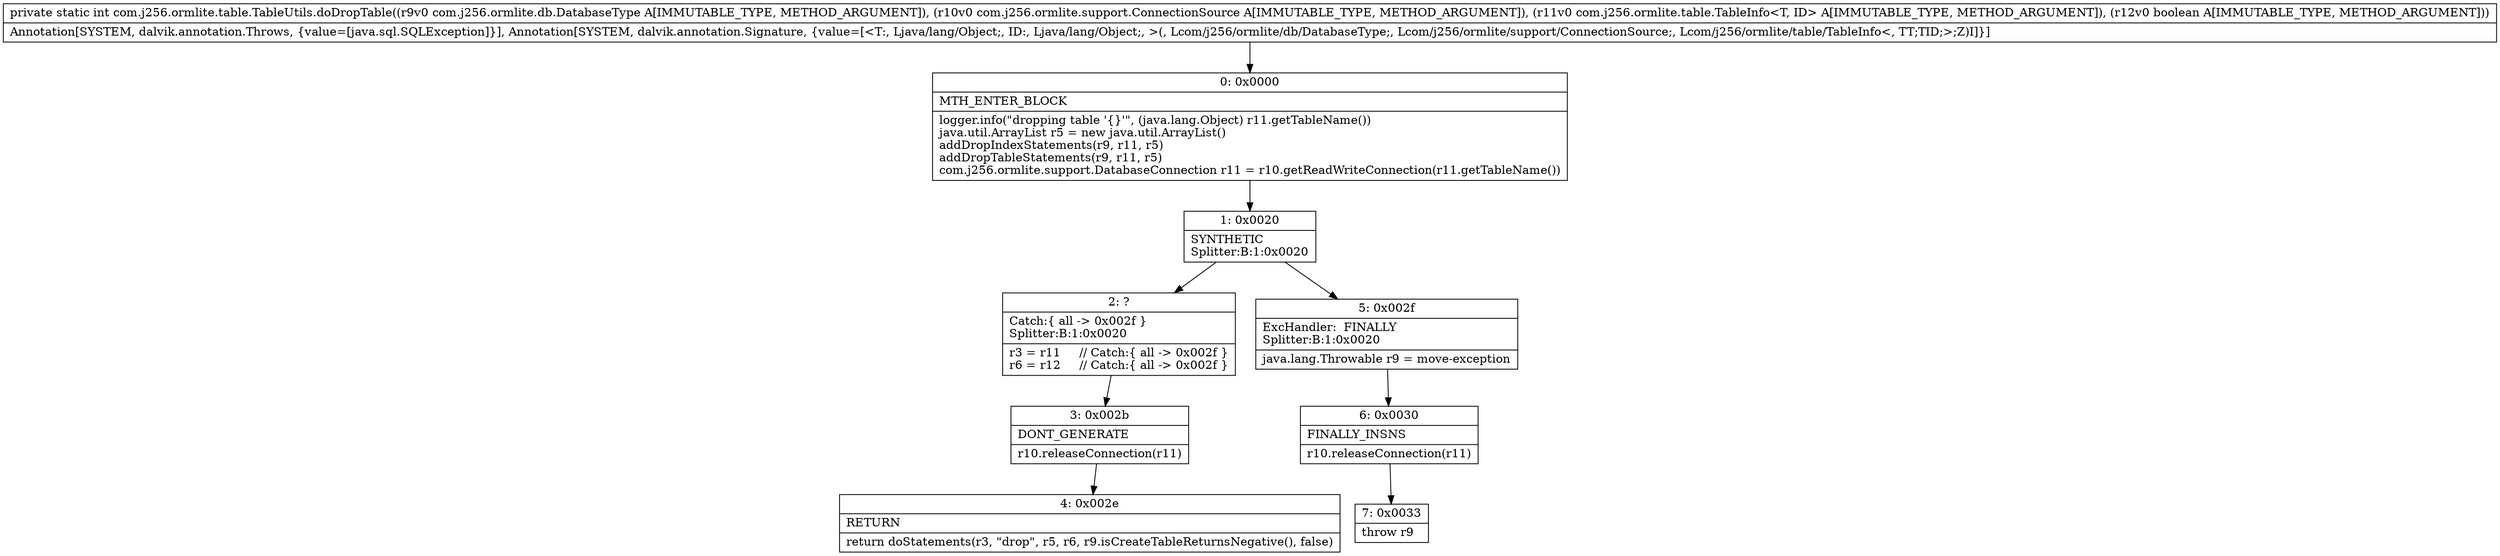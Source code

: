 digraph "CFG forcom.j256.ormlite.table.TableUtils.doDropTable(Lcom\/j256\/ormlite\/db\/DatabaseType;Lcom\/j256\/ormlite\/support\/ConnectionSource;Lcom\/j256\/ormlite\/table\/TableInfo;Z)I" {
Node_0 [shape=record,label="{0\:\ 0x0000|MTH_ENTER_BLOCK\l|logger.info(\"dropping table '\{\}'\", (java.lang.Object) r11.getTableName())\ljava.util.ArrayList r5 = new java.util.ArrayList()\laddDropIndexStatements(r9, r11, r5)\laddDropTableStatements(r9, r11, r5)\lcom.j256.ormlite.support.DatabaseConnection r11 = r10.getReadWriteConnection(r11.getTableName())\l}"];
Node_1 [shape=record,label="{1\:\ 0x0020|SYNTHETIC\lSplitter:B:1:0x0020\l}"];
Node_2 [shape=record,label="{2\:\ ?|Catch:\{ all \-\> 0x002f \}\lSplitter:B:1:0x0020\l|r3 = r11     \/\/ Catch:\{ all \-\> 0x002f \}\lr6 = r12     \/\/ Catch:\{ all \-\> 0x002f \}\l}"];
Node_3 [shape=record,label="{3\:\ 0x002b|DONT_GENERATE\l|r10.releaseConnection(r11)\l}"];
Node_4 [shape=record,label="{4\:\ 0x002e|RETURN\l|return doStatements(r3, \"drop\", r5, r6, r9.isCreateTableReturnsNegative(), false)\l}"];
Node_5 [shape=record,label="{5\:\ 0x002f|ExcHandler:  FINALLY\lSplitter:B:1:0x0020\l|java.lang.Throwable r9 = move\-exception\l}"];
Node_6 [shape=record,label="{6\:\ 0x0030|FINALLY_INSNS\l|r10.releaseConnection(r11)\l}"];
Node_7 [shape=record,label="{7\:\ 0x0033|throw r9\l}"];
MethodNode[shape=record,label="{private static int com.j256.ormlite.table.TableUtils.doDropTable((r9v0 com.j256.ormlite.db.DatabaseType A[IMMUTABLE_TYPE, METHOD_ARGUMENT]), (r10v0 com.j256.ormlite.support.ConnectionSource A[IMMUTABLE_TYPE, METHOD_ARGUMENT]), (r11v0 com.j256.ormlite.table.TableInfo\<T, ID\> A[IMMUTABLE_TYPE, METHOD_ARGUMENT]), (r12v0 boolean A[IMMUTABLE_TYPE, METHOD_ARGUMENT]))  | Annotation[SYSTEM, dalvik.annotation.Throws, \{value=[java.sql.SQLException]\}], Annotation[SYSTEM, dalvik.annotation.Signature, \{value=[\<T:, Ljava\/lang\/Object;, ID:, Ljava\/lang\/Object;, \>(, Lcom\/j256\/ormlite\/db\/DatabaseType;, Lcom\/j256\/ormlite\/support\/ConnectionSource;, Lcom\/j256\/ormlite\/table\/TableInfo\<, TT;TID;\>;Z)I]\}]\l}"];
MethodNode -> Node_0;
Node_0 -> Node_1;
Node_1 -> Node_2;
Node_1 -> Node_5;
Node_2 -> Node_3;
Node_3 -> Node_4;
Node_5 -> Node_6;
Node_6 -> Node_7;
}

